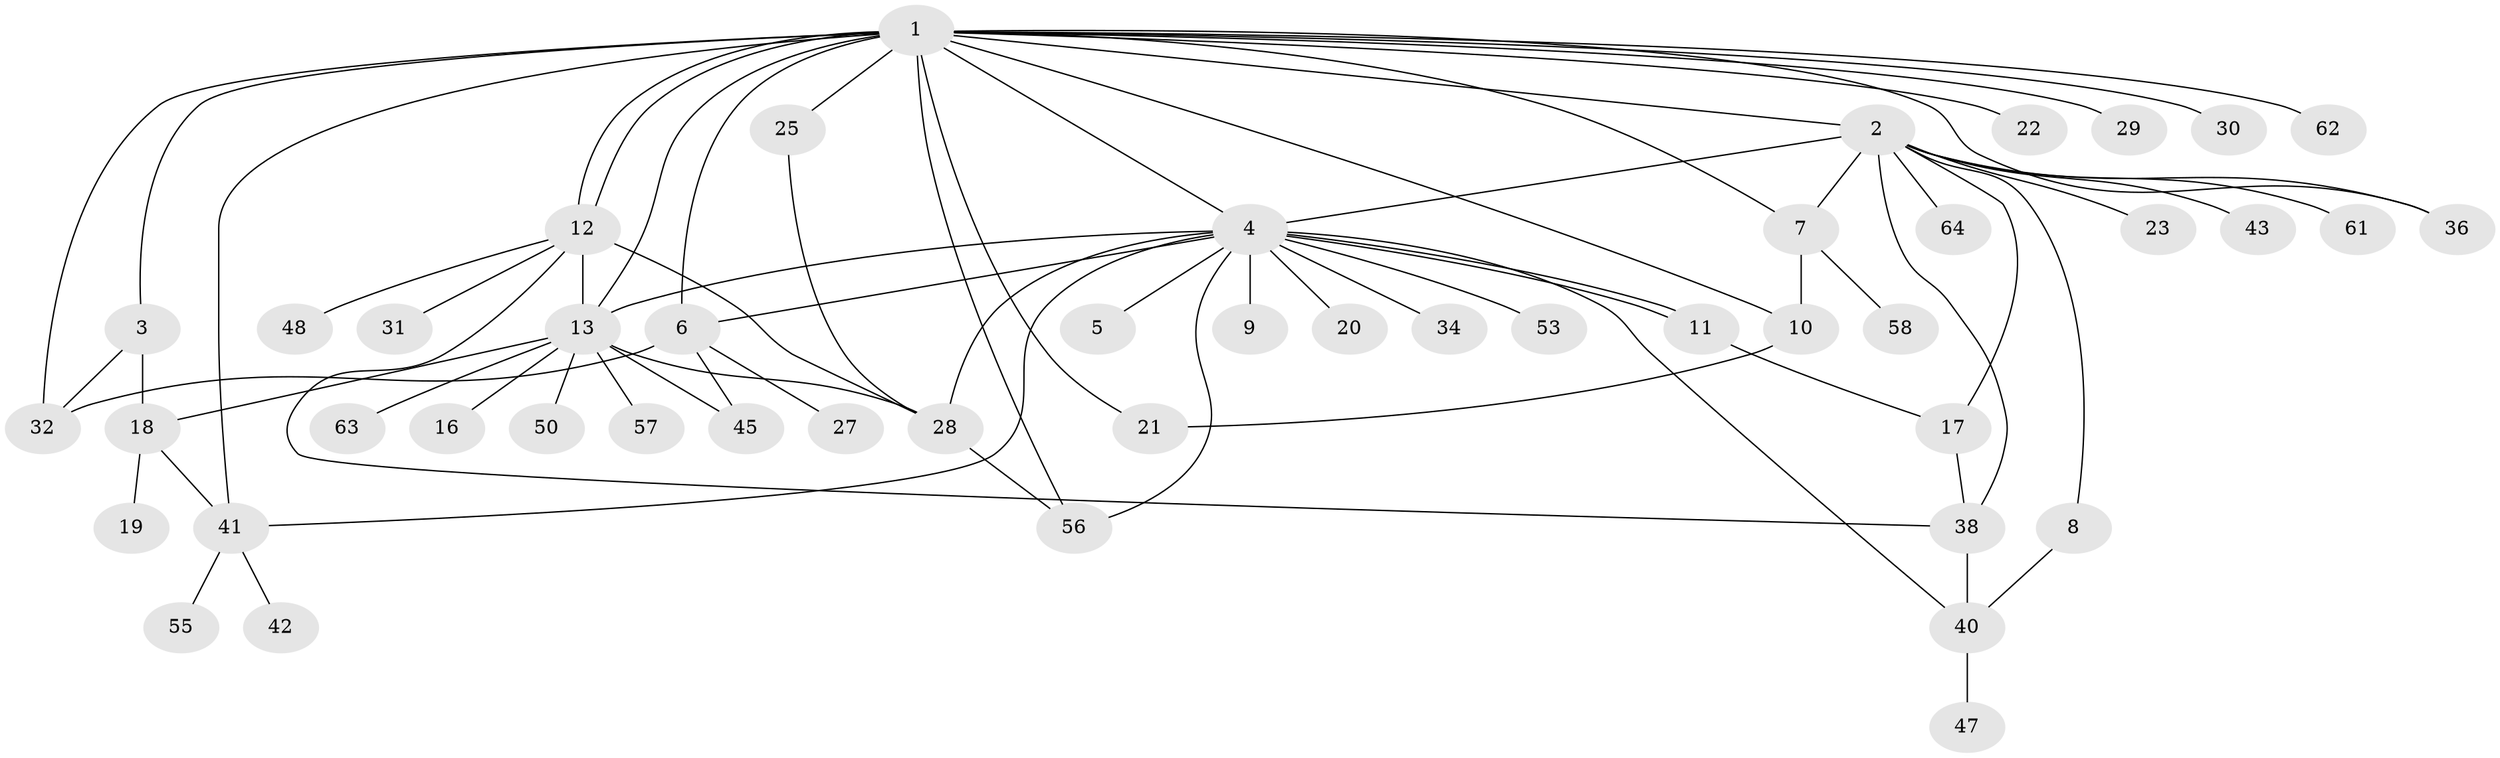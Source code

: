 // original degree distribution, {19: 0.015625, 11: 0.015625, 4: 0.046875, 15: 0.015625, 1: 0.453125, 5: 0.0625, 2: 0.203125, 3: 0.15625, 8: 0.015625, 12: 0.015625}
// Generated by graph-tools (version 1.1) at 2025/41/03/06/25 10:41:49]
// undirected, 48 vertices, 73 edges
graph export_dot {
graph [start="1"]
  node [color=gray90,style=filled];
  1 [super="+24"];
  2 [super="+14"];
  3 [super="+54"];
  4 [super="+33"];
  5;
  6 [super="+15"];
  7 [super="+46"];
  8;
  9;
  10;
  11;
  12 [super="+52"];
  13 [super="+26"];
  16;
  17 [super="+35"];
  18;
  19 [super="+49"];
  20;
  21;
  22 [super="+44"];
  23;
  25;
  27;
  28 [super="+37"];
  29;
  30 [super="+60"];
  31;
  32;
  34 [super="+39"];
  36;
  38;
  40 [super="+51"];
  41 [super="+59"];
  42;
  43;
  45;
  47;
  48;
  50;
  53;
  55;
  56;
  57;
  58;
  61;
  62;
  63;
  64;
  1 -- 2;
  1 -- 3;
  1 -- 4;
  1 -- 7;
  1 -- 10;
  1 -- 12;
  1 -- 12;
  1 -- 13;
  1 -- 21;
  1 -- 22;
  1 -- 25;
  1 -- 29;
  1 -- 32;
  1 -- 36;
  1 -- 41;
  1 -- 56;
  1 -- 62;
  1 -- 30;
  1 -- 6;
  2 -- 4;
  2 -- 7;
  2 -- 8;
  2 -- 36;
  2 -- 38 [weight=2];
  2 -- 43;
  2 -- 61;
  2 -- 64;
  2 -- 17;
  2 -- 23;
  3 -- 18;
  3 -- 32;
  4 -- 5;
  4 -- 6;
  4 -- 9;
  4 -- 11;
  4 -- 11;
  4 -- 13;
  4 -- 20;
  4 -- 53;
  4 -- 56;
  4 -- 28;
  4 -- 40;
  4 -- 41;
  4 -- 34;
  6 -- 27;
  6 -- 45;
  6 -- 32;
  7 -- 10;
  7 -- 58;
  8 -- 40;
  10 -- 21;
  11 -- 17;
  12 -- 13;
  12 -- 31;
  12 -- 38;
  12 -- 48;
  12 -- 28;
  13 -- 16;
  13 -- 18;
  13 -- 28 [weight=2];
  13 -- 45;
  13 -- 50;
  13 -- 57;
  13 -- 63;
  17 -- 38;
  18 -- 19;
  18 -- 41;
  25 -- 28;
  28 -- 56;
  38 -- 40;
  40 -- 47;
  41 -- 42;
  41 -- 55;
}
